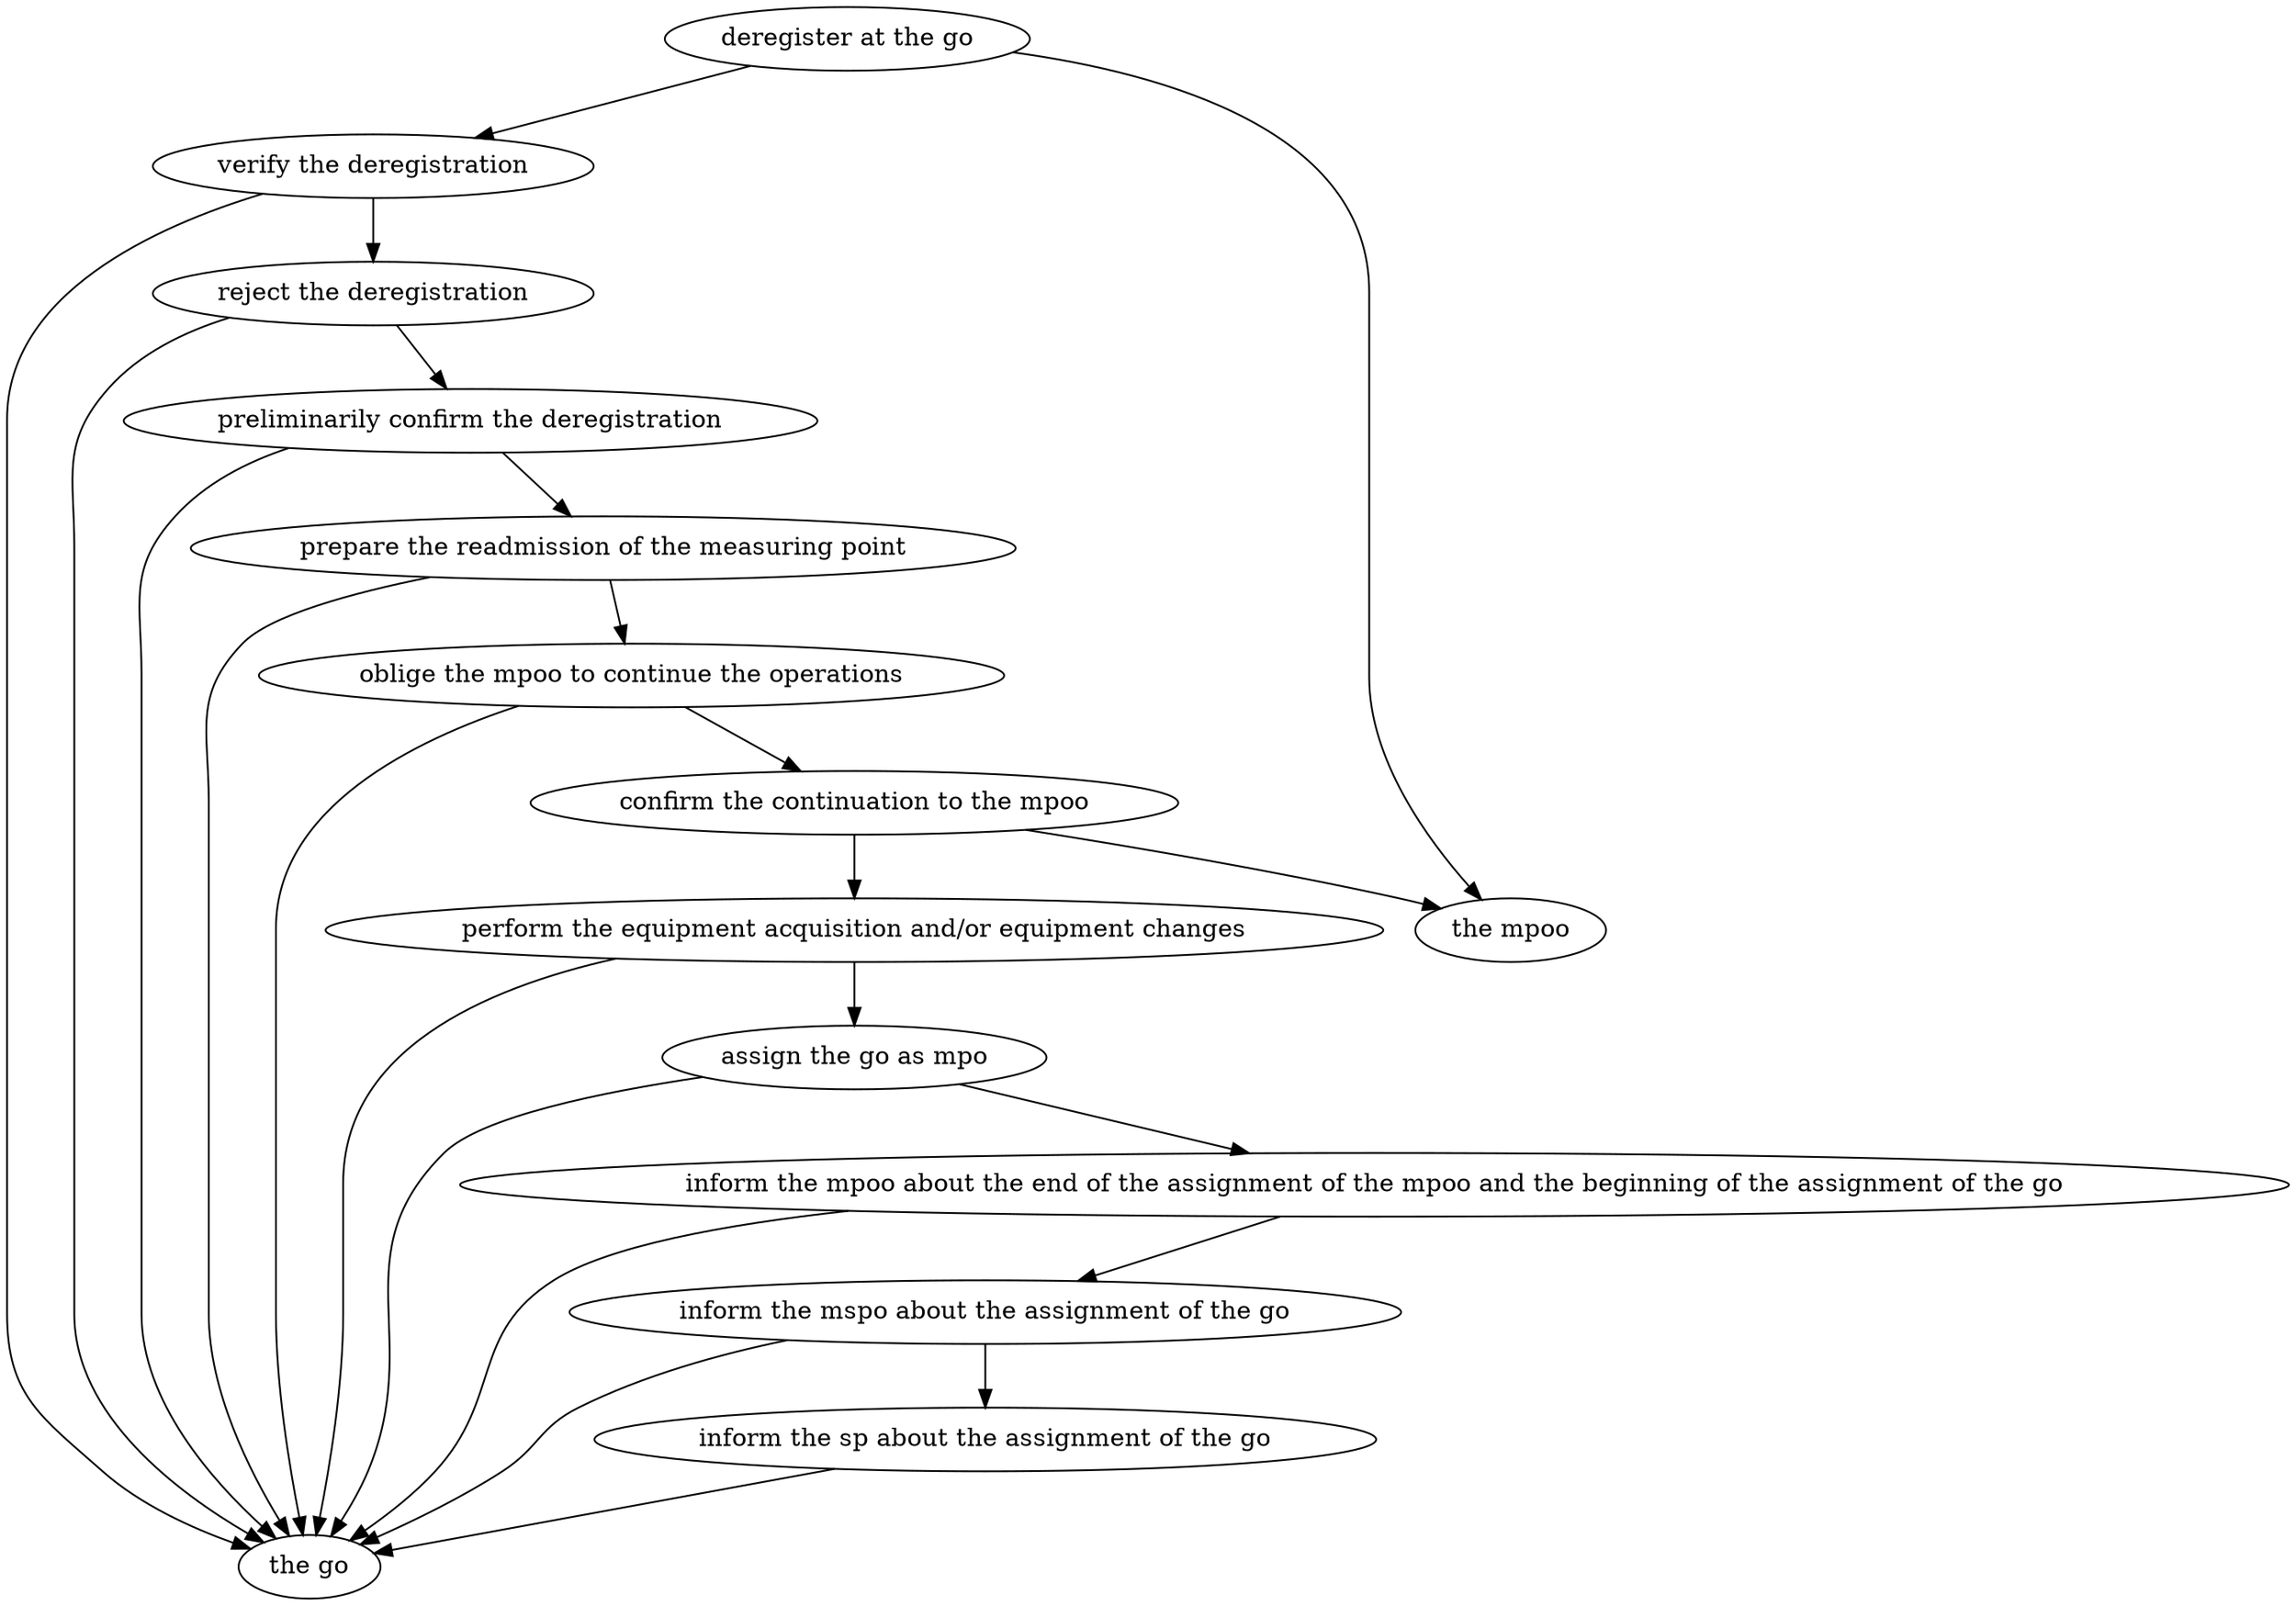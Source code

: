 strict digraph "doc-10.3" {
	graph [name="doc-10.3"];
	"deregister at the go"	[attrs="{'type': 'Activity', 'label': 'deregister at the go'}"];
	"verify the deregistration"	[attrs="{'type': 'Activity', 'label': 'verify the deregistration'}"];
	"deregister at the go" -> "verify the deregistration"	[attrs="{'type': 'flow', 'label': 'flow'}"];
	"the mpoo"	[attrs="{'type': 'Actor', 'label': 'the mpoo'}"];
	"deregister at the go" -> "the mpoo"	[attrs="{'type': 'actor performer', 'label': 'actor performer'}"];
	"reject the deregistration"	[attrs="{'type': 'Activity', 'label': 'reject the deregistration'}"];
	"verify the deregistration" -> "reject the deregistration"	[attrs="{'type': 'flow', 'label': 'flow'}"];
	"the go"	[attrs="{'type': 'Actor', 'label': 'the go'}"];
	"verify the deregistration" -> "the go"	[attrs="{'type': 'actor performer', 'label': 'actor performer'}"];
	"preliminarily confirm the deregistration"	[attrs="{'type': 'Activity', 'label': 'preliminarily confirm the deregistration'}"];
	"reject the deregistration" -> "preliminarily confirm the deregistration"	[attrs="{'type': 'flow', 'label': 'flow'}"];
	"reject the deregistration" -> "the go"	[attrs="{'type': 'actor performer', 'label': 'actor performer'}"];
	"prepare the readmission of the measuring point"	[attrs="{'type': 'Activity', 'label': 'prepare the readmission of the measuring point'}"];
	"preliminarily confirm the deregistration" -> "prepare the readmission of the measuring point"	[attrs="{'type': 'flow', 'label': 'flow'}"];
	"preliminarily confirm the deregistration" -> "the go"	[attrs="{'type': 'actor performer', 'label': 'actor performer'}"];
	"oblige the mpoo to continue the operations"	[attrs="{'type': 'Activity', 'label': 'oblige the mpoo to continue the operations'}"];
	"prepare the readmission of the measuring point" -> "oblige the mpoo to continue the operations"	[attrs="{'type': 'flow', 'label': 'flow'}"];
	"prepare the readmission of the measuring point" -> "the go"	[attrs="{'type': 'actor performer', 'label': 'actor performer'}"];
	"confirm the continuation to the mpoo"	[attrs="{'type': 'Activity', 'label': 'confirm the continuation to the mpoo'}"];
	"oblige the mpoo to continue the operations" -> "confirm the continuation to the mpoo"	[attrs="{'type': 'flow', 'label': 'flow'}"];
	"oblige the mpoo to continue the operations" -> "the go"	[attrs="{'type': 'actor performer', 'label': 'actor performer'}"];
	"perform the equipment acquisition and/or equipment changes"	[attrs="{'type': 'Activity', 'label': 'perform the equipment acquisition and/or equipment changes'}"];
	"confirm the continuation to the mpoo" -> "perform the equipment acquisition and/or equipment changes"	[attrs="{'type': 'flow', 'label': 'flow'}"];
	"confirm the continuation to the mpoo" -> "the mpoo"	[attrs="{'type': 'actor performer', 'label': 'actor performer'}"];
	"assign the go as mpo"	[attrs="{'type': 'Activity', 'label': 'assign the go as mpo'}"];
	"perform the equipment acquisition and/or equipment changes" -> "assign the go as mpo"	[attrs="{'type': 'flow', 'label': 'flow'}"];
	"perform the equipment acquisition and/or equipment changes" -> "the go"	[attrs="{'type': 'actor performer', 'label': 'actor performer'}"];
	"inform the mpoo about the end of the assignment of the mpoo and the beginning of the assignment of the go"	[attrs="{'type': 'Activity', 'label': 'inform the mpoo about the end of the assignment of the mpoo and the beginning of the assignment of \
the go'}"];
	"assign the go as mpo" -> "inform the mpoo about the end of the assignment of the mpoo and the beginning of the assignment of the go"	[attrs="{'type': 'flow', 'label': 'flow'}"];
	"assign the go as mpo" -> "the go"	[attrs="{'type': 'actor performer', 'label': 'actor performer'}"];
	"inform the mspo about the assignment of the go"	[attrs="{'type': 'Activity', 'label': 'inform the mspo about the assignment of the go'}"];
	"inform the mpoo about the end of the assignment of the mpoo and the beginning of the assignment of the go" -> "inform the mspo about the assignment of the go"	[attrs="{'type': 'flow', 'label': 'flow'}"];
	"inform the mpoo about the end of the assignment of the mpoo and the beginning of the assignment of the go" -> "the go"	[attrs="{'type': 'actor performer', 'label': 'actor performer'}"];
	"inform the sp about the assignment of the go"	[attrs="{'type': 'Activity', 'label': 'inform the sp about the assignment of the go'}"];
	"inform the mspo about the assignment of the go" -> "inform the sp about the assignment of the go"	[attrs="{'type': 'flow', 'label': 'flow'}"];
	"inform the mspo about the assignment of the go" -> "the go"	[attrs="{'type': 'actor performer', 'label': 'actor performer'}"];
	"inform the sp about the assignment of the go" -> "the go"	[attrs="{'type': 'actor performer', 'label': 'actor performer'}"];
}
